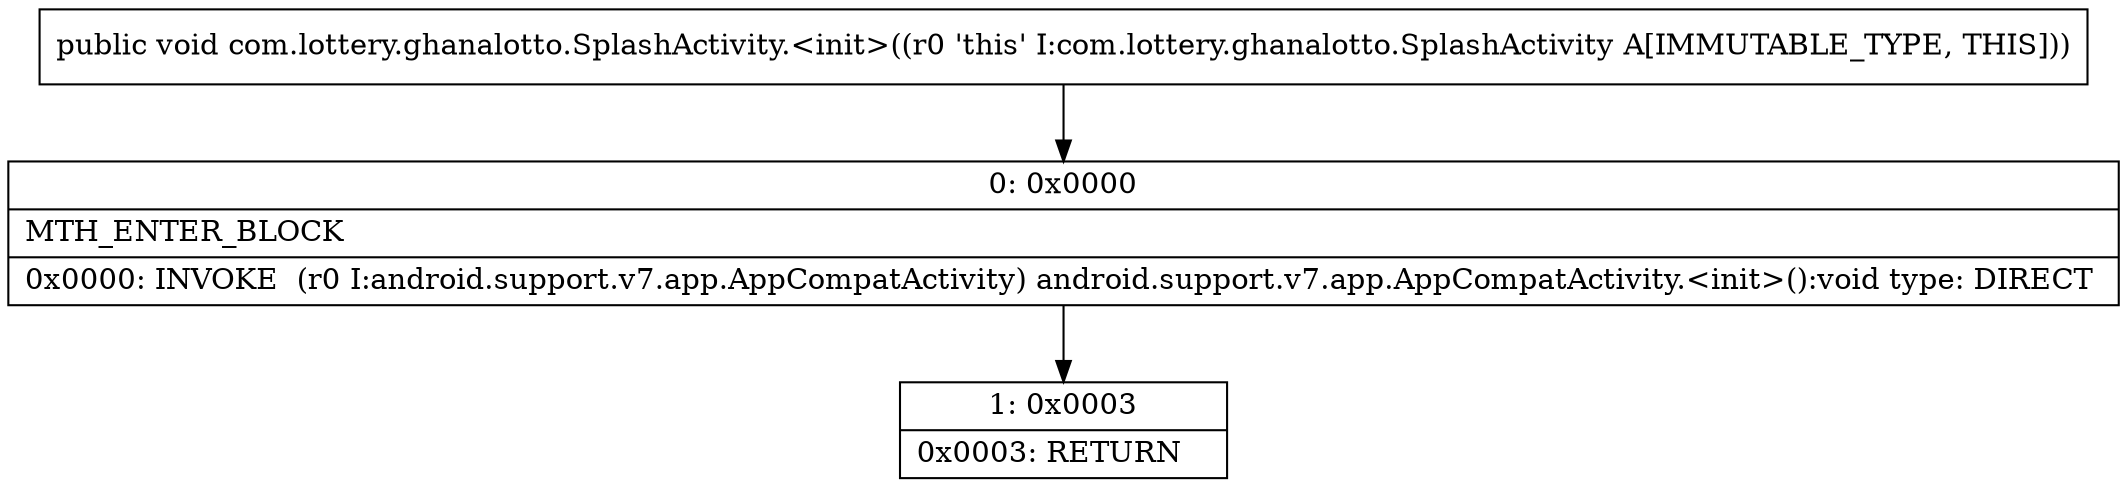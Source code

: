 digraph "CFG forcom.lottery.ghanalotto.SplashActivity.\<init\>()V" {
Node_0 [shape=record,label="{0\:\ 0x0000|MTH_ENTER_BLOCK\l|0x0000: INVOKE  (r0 I:android.support.v7.app.AppCompatActivity) android.support.v7.app.AppCompatActivity.\<init\>():void type: DIRECT \l}"];
Node_1 [shape=record,label="{1\:\ 0x0003|0x0003: RETURN   \l}"];
MethodNode[shape=record,label="{public void com.lottery.ghanalotto.SplashActivity.\<init\>((r0 'this' I:com.lottery.ghanalotto.SplashActivity A[IMMUTABLE_TYPE, THIS])) }"];
MethodNode -> Node_0;
Node_0 -> Node_1;
}


